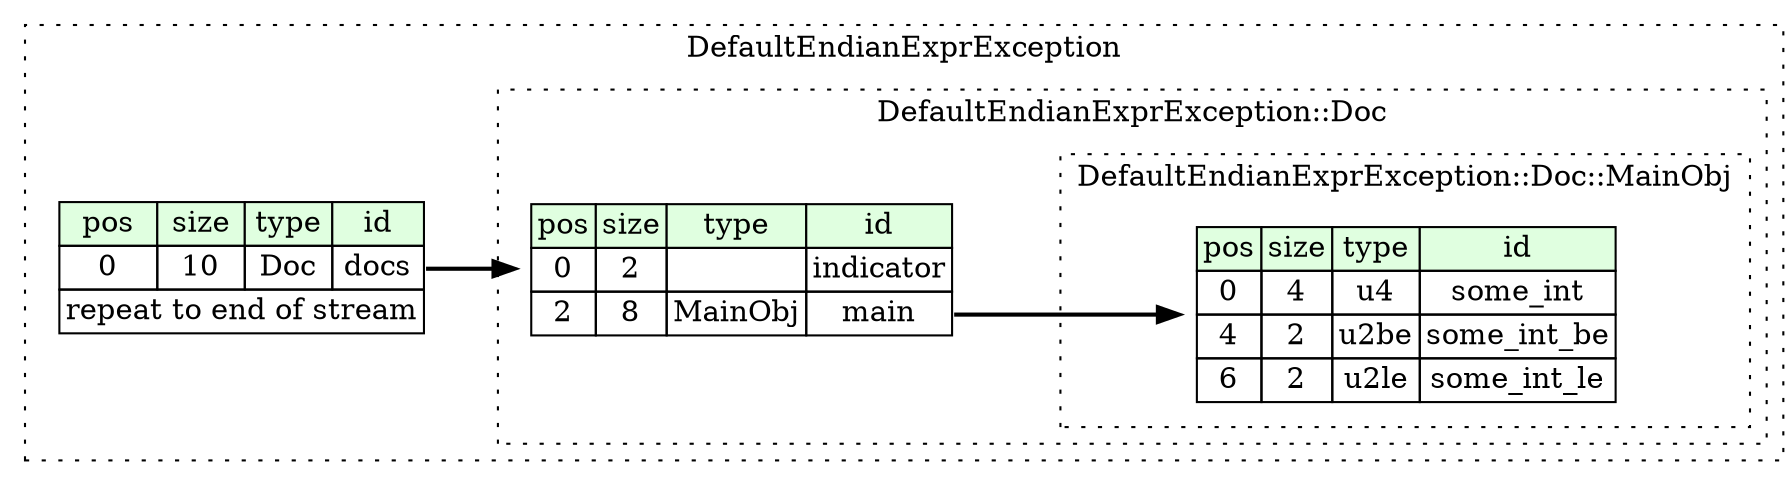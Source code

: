 digraph {
	rankdir=LR;
	node [shape=plaintext];
	subgraph cluster__default_endian_expr_exception {
		label="DefaultEndianExprException";
		graph[style=dotted];

		default_endian_expr_exception__seq [label=<<TABLE BORDER="0" CELLBORDER="1" CELLSPACING="0">
			<TR><TD BGCOLOR="#E0FFE0">pos</TD><TD BGCOLOR="#E0FFE0">size</TD><TD BGCOLOR="#E0FFE0">type</TD><TD BGCOLOR="#E0FFE0">id</TD></TR>
			<TR><TD PORT="docs_pos">0</TD><TD PORT="docs_size">10</TD><TD>Doc</TD><TD PORT="docs_type">docs</TD></TR>
			<TR><TD COLSPAN="4" PORT="docs__repeat">repeat to end of stream</TD></TR>
		</TABLE>>];
		subgraph cluster__doc {
			label="DefaultEndianExprException::Doc";
			graph[style=dotted];

			doc__seq [label=<<TABLE BORDER="0" CELLBORDER="1" CELLSPACING="0">
				<TR><TD BGCOLOR="#E0FFE0">pos</TD><TD BGCOLOR="#E0FFE0">size</TD><TD BGCOLOR="#E0FFE0">type</TD><TD BGCOLOR="#E0FFE0">id</TD></TR>
				<TR><TD PORT="indicator_pos">0</TD><TD PORT="indicator_size">2</TD><TD></TD><TD PORT="indicator_type">indicator</TD></TR>
				<TR><TD PORT="main_pos">2</TD><TD PORT="main_size">8</TD><TD>MainObj</TD><TD PORT="main_type">main</TD></TR>
			</TABLE>>];
			subgraph cluster__main_obj {
				label="DefaultEndianExprException::Doc::MainObj";
				graph[style=dotted];

				main_obj__seq [label=<<TABLE BORDER="0" CELLBORDER="1" CELLSPACING="0">
					<TR><TD BGCOLOR="#E0FFE0">pos</TD><TD BGCOLOR="#E0FFE0">size</TD><TD BGCOLOR="#E0FFE0">type</TD><TD BGCOLOR="#E0FFE0">id</TD></TR>
					<TR><TD PORT="some_int_pos">0</TD><TD PORT="some_int_size">4</TD><TD>u4</TD><TD PORT="some_int_type">some_int</TD></TR>
					<TR><TD PORT="some_int_be_pos">4</TD><TD PORT="some_int_be_size">2</TD><TD>u2be</TD><TD PORT="some_int_be_type">some_int_be</TD></TR>
					<TR><TD PORT="some_int_le_pos">6</TD><TD PORT="some_int_le_size">2</TD><TD>u2le</TD><TD PORT="some_int_le_type">some_int_le</TD></TR>
				</TABLE>>];
			}
		}
	}
	default_endian_expr_exception__seq:docs_type -> doc__seq [style=bold];
	doc__seq:main_type -> main_obj__seq [style=bold];
}
